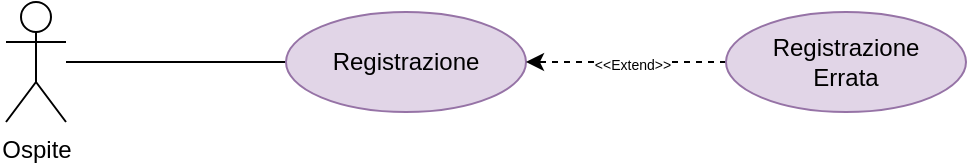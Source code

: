 <mxfile version="15.7.3" type="device" pages="2"><diagram id="hw8PMOtjPndon4Wg68dX" name="Registrazione"><mxGraphModel dx="946" dy="636" grid="1" gridSize="10" guides="1" tooltips="1" connect="1" arrows="1" fold="1" page="1" pageScale="1" pageWidth="827" pageHeight="1169" math="0" shadow="0"><root><mxCell id="0"/><mxCell id="1" parent="0"/><mxCell id="LGt4tgkTTmhNFsNPkuV9-13" style="edgeStyle=elbowEdgeStyle;rounded=0;jumpStyle=gap;orthogonalLoop=1;jettySize=auto;html=1;fontSize=7;strokeColor=default;endArrow=none;endFill=0;" parent="1" source="LGt4tgkTTmhNFsNPkuV9-1" target="LGt4tgkTTmhNFsNPkuV9-2" edge="1"><mxGeometry relative="1" as="geometry"/></mxCell><mxCell id="LGt4tgkTTmhNFsNPkuV9-1" value="Ospite" style="shape=umlActor;verticalLabelPosition=bottom;verticalAlign=top;html=1;outlineConnect=0;" parent="1" vertex="1"><mxGeometry x="120" y="190" width="30" height="60" as="geometry"/></mxCell><mxCell id="LGt4tgkTTmhNFsNPkuV9-2" value="Registrazione" style="ellipse;whiteSpace=wrap;html=1;fillColor=#e1d5e7;strokeColor=#9673a6;" parent="1" vertex="1"><mxGeometry x="260" y="195" width="120" height="50" as="geometry"/></mxCell><mxCell id="LGt4tgkTTmhNFsNPkuV9-9" style="orthogonalLoop=1;jettySize=auto;html=1;entryX=1;entryY=0.5;entryDx=0;entryDy=0;rounded=0;strokeColor=default;jumpStyle=gap;dashed=1;" parent="1" source="LGt4tgkTTmhNFsNPkuV9-3" target="LGt4tgkTTmhNFsNPkuV9-2" edge="1"><mxGeometry relative="1" as="geometry"/></mxCell><mxCell id="LGt4tgkTTmhNFsNPkuV9-12" value="&lt;font style=&quot;line-height: 1 ; font-size: 7px&quot;&gt;&amp;lt;&amp;lt;Extend&amp;gt;&amp;gt;&lt;/font&gt;" style="edgeLabel;html=1;align=center;verticalAlign=middle;resizable=0;points=[];" parent="LGt4tgkTTmhNFsNPkuV9-9" vertex="1" connectable="0"><mxGeometry x="-0.054" y="1" relative="1" as="geometry"><mxPoint y="-1" as="offset"/></mxGeometry></mxCell><mxCell id="LGt4tgkTTmhNFsNPkuV9-3" value="Registrazione&lt;br&gt;Errata" style="ellipse;whiteSpace=wrap;html=1;fillColor=#e1d5e7;strokeColor=#9673a6;" parent="1" vertex="1"><mxGeometry x="480" y="195" width="120" height="50" as="geometry"/></mxCell></root></mxGraphModel></diagram><diagram id="LYNToncJlvqwEU1xjUNV" name="Login"><mxGraphModel dx="946" dy="636" grid="1" gridSize="10" guides="1" tooltips="1" connect="1" arrows="1" fold="1" page="1" pageScale="1" pageWidth="827" pageHeight="1169" math="0" shadow="0"><root><mxCell id="jTkj0_Cv2q3Xup3gOXVn-0"/><mxCell id="jTkj0_Cv2q3Xup3gOXVn-1" parent="jTkj0_Cv2q3Xup3gOXVn-0"/><mxCell id="zyyPc_NNrLzXbnXKBgwe-5" style="rounded=0;orthogonalLoop=1;jettySize=auto;html=1;" edge="1" parent="jTkj0_Cv2q3Xup3gOXVn-1" source="zyyPc_NNrLzXbnXKBgwe-1" target="zyyPc_NNrLzXbnXKBgwe-3"><mxGeometry relative="1" as="geometry"/></mxCell><mxCell id="zyyPc_NNrLzXbnXKBgwe-1" value="Utente" style="shape=umlActor;verticalLabelPosition=bottom;verticalAlign=top;html=1;outlineConnect=0;" vertex="1" parent="jTkj0_Cv2q3Xup3gOXVn-1"><mxGeometry x="130" y="140" width="30" height="60" as="geometry"/></mxCell><mxCell id="zyyPc_NNrLzXbnXKBgwe-6" style="edgeStyle=none;rounded=0;orthogonalLoop=1;jettySize=auto;html=1;" edge="1" parent="jTkj0_Cv2q3Xup3gOXVn-1" source="zyyPc_NNrLzXbnXKBgwe-2" target="zyyPc_NNrLzXbnXKBgwe-3"><mxGeometry relative="1" as="geometry"/></mxCell><mxCell id="zyyPc_NNrLzXbnXKBgwe-2" value="Admin" style="shape=umlActor;verticalLabelPosition=bottom;verticalAlign=top;html=1;outlineConnect=0;" vertex="1" parent="jTkj0_Cv2q3Xup3gOXVn-1"><mxGeometry x="130" y="260" width="30" height="60" as="geometry"/></mxCell><mxCell id="el_nYQJB2Ms43jY4chLP-1" style="edgeStyle=none;rounded=0;orthogonalLoop=1;jettySize=auto;html=1;endArrow=none;endFill=0;entryX=0;entryY=0.5;entryDx=0;entryDy=0;" edge="1" parent="jTkj0_Cv2q3Xup3gOXVn-1" source="zyyPc_NNrLzXbnXKBgwe-3" target="el_nYQJB2Ms43jY4chLP-0"><mxGeometry relative="1" as="geometry"/></mxCell><mxCell id="zyyPc_NNrLzXbnXKBgwe-3" value="Registrato" style="shape=umlActor;verticalLabelPosition=bottom;verticalAlign=top;html=1;outlineConnect=0;" vertex="1" parent="jTkj0_Cv2q3Xup3gOXVn-1"><mxGeometry x="280" y="200" width="30" height="60" as="geometry"/></mxCell><mxCell id="el_nYQJB2Ms43jY4chLP-0" value="Login" style="ellipse;whiteSpace=wrap;html=1;fillColor=#e1d5e7;strokeColor=#9673a6;" vertex="1" parent="jTkj0_Cv2q3Xup3gOXVn-1"><mxGeometry x="360" y="150" width="120" height="50" as="geometry"/></mxCell><mxCell id="el_nYQJB2Ms43jY4chLP-2" value="Logout" style="ellipse;whiteSpace=wrap;html=1;fillColor=#e1d5e7;strokeColor=#9673a6;" vertex="1" parent="jTkj0_Cv2q3Xup3gOXVn-1"><mxGeometry x="360" y="270" width="120" height="50" as="geometry"/></mxCell><mxCell id="el_nYQJB2Ms43jY4chLP-3" style="edgeStyle=none;rounded=0;orthogonalLoop=1;jettySize=auto;html=1;endArrow=none;endFill=0;entryX=0;entryY=0.5;entryDx=0;entryDy=0;" edge="1" parent="jTkj0_Cv2q3Xup3gOXVn-1" source="zyyPc_NNrLzXbnXKBgwe-3" target="el_nYQJB2Ms43jY4chLP-2"><mxGeometry relative="1" as="geometry"><mxPoint x="320" y="233.4" as="sourcePoint"/><mxPoint x="388.744" y="203.152" as="targetPoint"/></mxGeometry></mxCell><mxCell id="el_nYQJB2Ms43jY4chLP-5" value="&lt;font style=&quot;font-size: 7px&quot;&gt;&amp;lt;&amp;lt;Extend&amp;gt;&amp;gt;&lt;/font&gt;" style="edgeStyle=none;rounded=0;orthogonalLoop=1;jettySize=auto;html=1;entryX=1;entryY=0.5;entryDx=0;entryDy=0;endArrow=classic;endFill=1;dashed=1;" edge="1" parent="jTkj0_Cv2q3Xup3gOXVn-1" source="el_nYQJB2Ms43jY4chLP-4" target="el_nYQJB2Ms43jY4chLP-0"><mxGeometry relative="1" as="geometry"/></mxCell><mxCell id="el_nYQJB2Ms43jY4chLP-4" value="Login Errato" style="ellipse;whiteSpace=wrap;html=1;fillColor=#e1d5e7;strokeColor=#9673a6;" vertex="1" parent="jTkj0_Cv2q3Xup3gOXVn-1"><mxGeometry x="560" y="150" width="120" height="50" as="geometry"/></mxCell></root></mxGraphModel></diagram></mxfile>